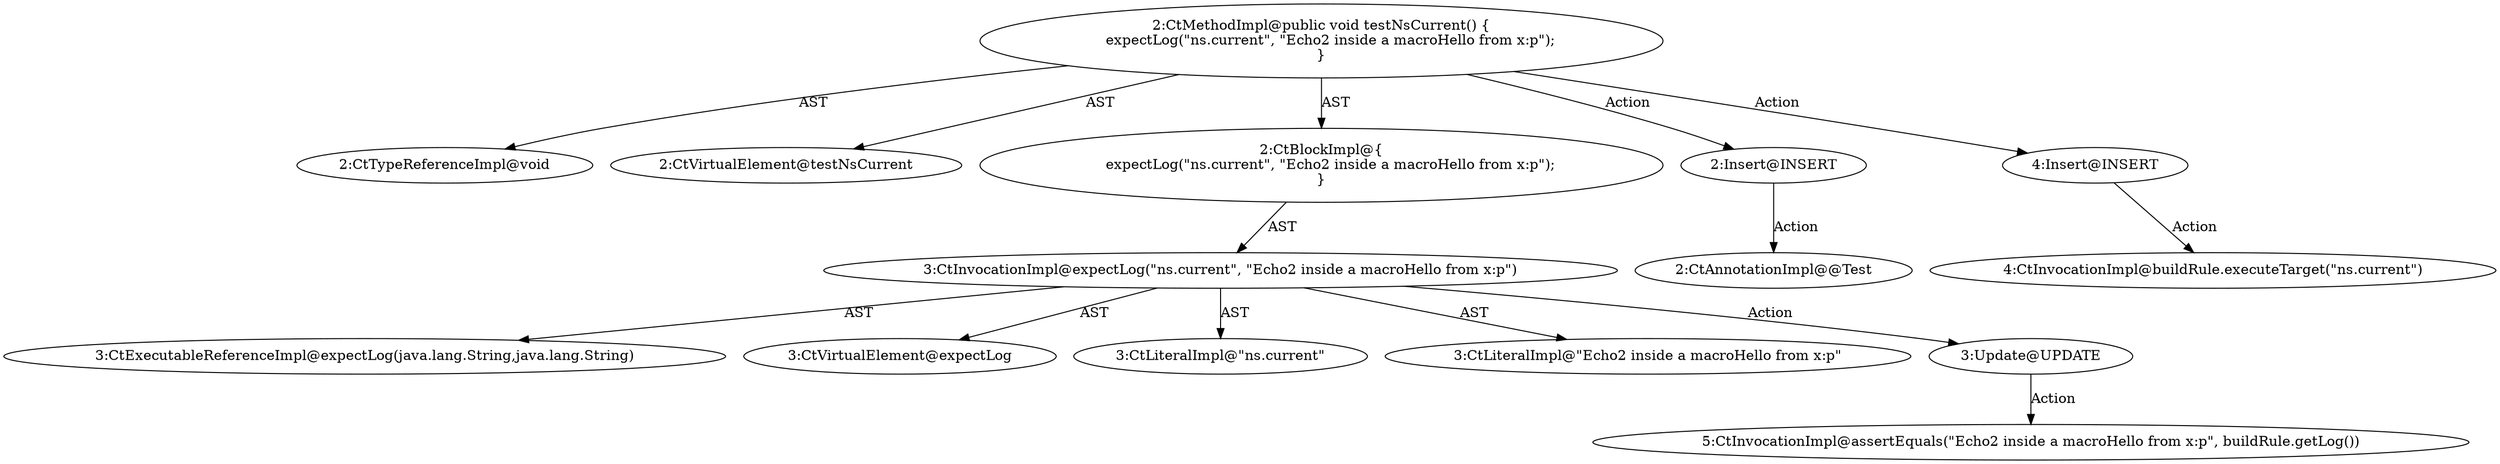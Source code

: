 digraph "testNsCurrent#?" {
0 [label="2:CtTypeReferenceImpl@void" shape=ellipse]
1 [label="2:CtVirtualElement@testNsCurrent" shape=ellipse]
2 [label="3:CtExecutableReferenceImpl@expectLog(java.lang.String,java.lang.String)" shape=ellipse]
3 [label="3:CtVirtualElement@expectLog" shape=ellipse]
4 [label="3:CtLiteralImpl@\"ns.current\"" shape=ellipse]
5 [label="3:CtLiteralImpl@\"Echo2 inside a macroHello from x:p\"" shape=ellipse]
6 [label="3:CtInvocationImpl@expectLog(\"ns.current\", \"Echo2 inside a macroHello from x:p\")" shape=ellipse]
7 [label="2:CtBlockImpl@\{
    expectLog(\"ns.current\", \"Echo2 inside a macroHello from x:p\");
\}" shape=ellipse]
8 [label="2:CtMethodImpl@public void testNsCurrent() \{
    expectLog(\"ns.current\", \"Echo2 inside a macroHello from x:p\");
\}" shape=ellipse]
9 [label="3:Update@UPDATE" shape=ellipse]
10 [label="5:CtInvocationImpl@assertEquals(\"Echo2 inside a macroHello from x:p\", buildRule.getLog())" shape=ellipse]
11 [label="2:Insert@INSERT" shape=ellipse]
12 [label="2:CtAnnotationImpl@@Test" shape=ellipse]
13 [label="4:Insert@INSERT" shape=ellipse]
14 [label="4:CtInvocationImpl@buildRule.executeTarget(\"ns.current\")" shape=ellipse]
6 -> 3 [label="AST"];
6 -> 2 [label="AST"];
6 -> 4 [label="AST"];
6 -> 5 [label="AST"];
6 -> 9 [label="Action"];
7 -> 6 [label="AST"];
8 -> 1 [label="AST"];
8 -> 0 [label="AST"];
8 -> 7 [label="AST"];
8 -> 11 [label="Action"];
8 -> 13 [label="Action"];
9 -> 10 [label="Action"];
11 -> 12 [label="Action"];
13 -> 14 [label="Action"];
}